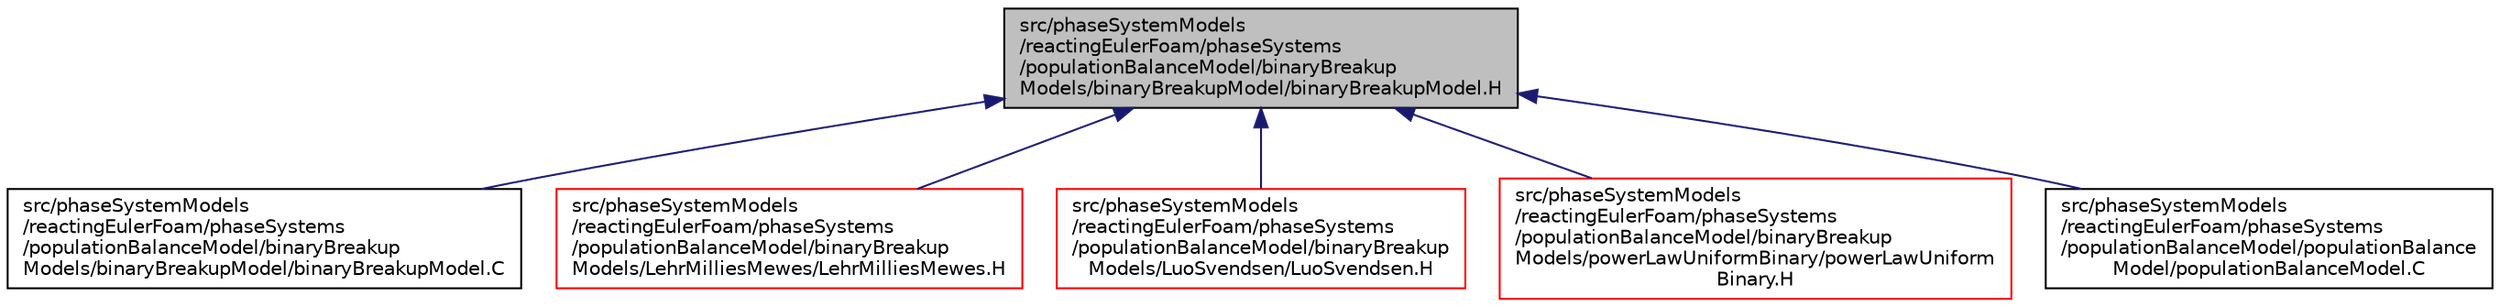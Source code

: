 digraph "src/phaseSystemModels/reactingEulerFoam/phaseSystems/populationBalanceModel/binaryBreakupModels/binaryBreakupModel/binaryBreakupModel.H"
{
  bgcolor="transparent";
  edge [fontname="Helvetica",fontsize="10",labelfontname="Helvetica",labelfontsize="10"];
  node [fontname="Helvetica",fontsize="10",shape=record];
  Node1 [label="src/phaseSystemModels\l/reactingEulerFoam/phaseSystems\l/populationBalanceModel/binaryBreakup\lModels/binaryBreakupModel/binaryBreakupModel.H",height=0.2,width=0.4,color="black", fillcolor="grey75", style="filled" fontcolor="black"];
  Node1 -> Node2 [dir="back",color="midnightblue",fontsize="10",style="solid",fontname="Helvetica"];
  Node2 [label="src/phaseSystemModels\l/reactingEulerFoam/phaseSystems\l/populationBalanceModel/binaryBreakup\lModels/binaryBreakupModel/binaryBreakupModel.C",height=0.2,width=0.4,color="black",URL="$binaryBreakupModel_8C.html"];
  Node1 -> Node3 [dir="back",color="midnightblue",fontsize="10",style="solid",fontname="Helvetica"];
  Node3 [label="src/phaseSystemModels\l/reactingEulerFoam/phaseSystems\l/populationBalanceModel/binaryBreakup\lModels/LehrMilliesMewes/LehrMilliesMewes.H",height=0.2,width=0.4,color="red",URL="$LehrMilliesMewes_8H.html"];
  Node1 -> Node4 [dir="back",color="midnightblue",fontsize="10",style="solid",fontname="Helvetica"];
  Node4 [label="src/phaseSystemModels\l/reactingEulerFoam/phaseSystems\l/populationBalanceModel/binaryBreakup\lModels/LuoSvendsen/LuoSvendsen.H",height=0.2,width=0.4,color="red",URL="$LuoSvendsen_8H.html"];
  Node1 -> Node5 [dir="back",color="midnightblue",fontsize="10",style="solid",fontname="Helvetica"];
  Node5 [label="src/phaseSystemModels\l/reactingEulerFoam/phaseSystems\l/populationBalanceModel/binaryBreakup\lModels/powerLawUniformBinary/powerLawUniform\lBinary.H",height=0.2,width=0.4,color="red",URL="$powerLawUniformBinary_8H.html"];
  Node1 -> Node6 [dir="back",color="midnightblue",fontsize="10",style="solid",fontname="Helvetica"];
  Node6 [label="src/phaseSystemModels\l/reactingEulerFoam/phaseSystems\l/populationBalanceModel/populationBalance\lModel/populationBalanceModel.C",height=0.2,width=0.4,color="black",URL="$populationBalanceModel_8C.html"];
}
